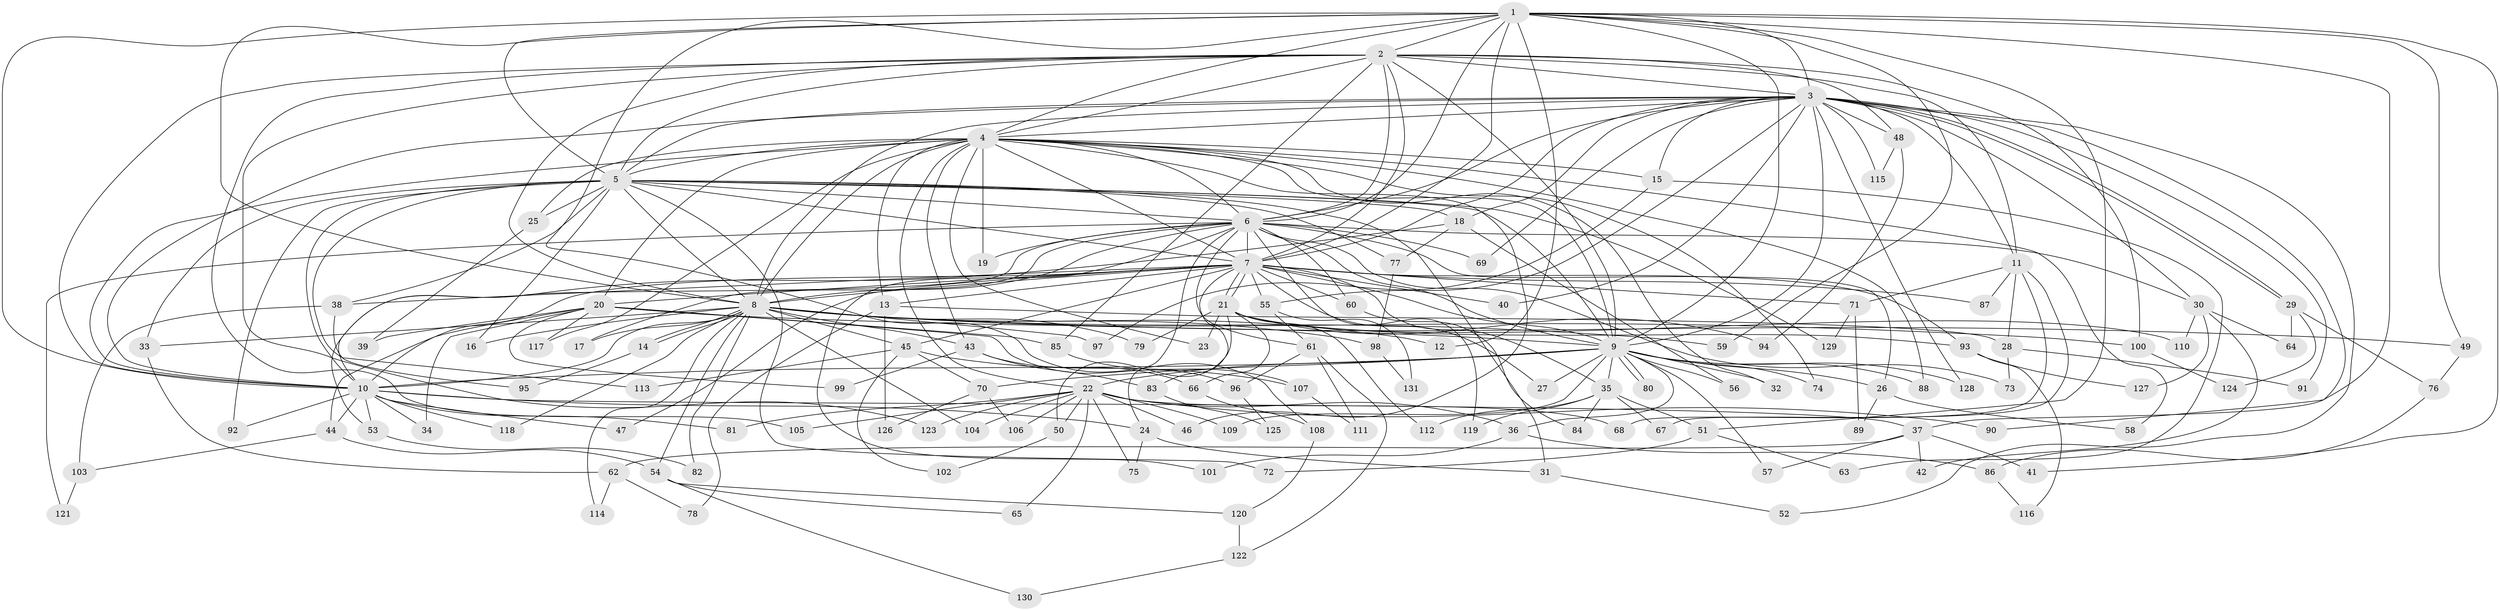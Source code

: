 // coarse degree distribution, {22: 0.05, 5: 0.125, 6: 0.175, 4: 0.2, 2: 0.15, 17: 0.025, 1: 0.025, 13: 0.025, 8: 0.025, 7: 0.05, 3: 0.075, 9: 0.025, 18: 0.025, 12: 0.025}
// Generated by graph-tools (version 1.1) at 2025/36/03/04/25 23:36:21]
// undirected, 131 vertices, 287 edges
graph export_dot {
  node [color=gray90,style=filled];
  1;
  2;
  3;
  4;
  5;
  6;
  7;
  8;
  9;
  10;
  11;
  12;
  13;
  14;
  15;
  16;
  17;
  18;
  19;
  20;
  21;
  22;
  23;
  24;
  25;
  26;
  27;
  28;
  29;
  30;
  31;
  32;
  33;
  34;
  35;
  36;
  37;
  38;
  39;
  40;
  41;
  42;
  43;
  44;
  45;
  46;
  47;
  48;
  49;
  50;
  51;
  52;
  53;
  54;
  55;
  56;
  57;
  58;
  59;
  60;
  61;
  62;
  63;
  64;
  65;
  66;
  67;
  68;
  69;
  70;
  71;
  72;
  73;
  74;
  75;
  76;
  77;
  78;
  79;
  80;
  81;
  82;
  83;
  84;
  85;
  86;
  87;
  88;
  89;
  90;
  91;
  92;
  93;
  94;
  95;
  96;
  97;
  98;
  99;
  100;
  101;
  102;
  103;
  104;
  105;
  106;
  107;
  108;
  109;
  110;
  111;
  112;
  113;
  114;
  115;
  116;
  117;
  118;
  119;
  120;
  121;
  122;
  123;
  124;
  125;
  126;
  127;
  128;
  129;
  130;
  131;
  1 -- 2;
  1 -- 3;
  1 -- 4;
  1 -- 5;
  1 -- 6;
  1 -- 7;
  1 -- 8;
  1 -- 9;
  1 -- 10;
  1 -- 12;
  1 -- 37;
  1 -- 41;
  1 -- 49;
  1 -- 51;
  1 -- 59;
  1 -- 108;
  2 -- 3;
  2 -- 4;
  2 -- 5;
  2 -- 6;
  2 -- 7;
  2 -- 8;
  2 -- 9;
  2 -- 10;
  2 -- 11;
  2 -- 48;
  2 -- 85;
  2 -- 100;
  2 -- 105;
  2 -- 123;
  3 -- 4;
  3 -- 5;
  3 -- 6;
  3 -- 7;
  3 -- 8;
  3 -- 9;
  3 -- 10;
  3 -- 11;
  3 -- 15;
  3 -- 18;
  3 -- 29;
  3 -- 29;
  3 -- 30;
  3 -- 40;
  3 -- 48;
  3 -- 52;
  3 -- 55;
  3 -- 69;
  3 -- 90;
  3 -- 91;
  3 -- 115;
  3 -- 128;
  4 -- 5;
  4 -- 6;
  4 -- 7;
  4 -- 8;
  4 -- 9;
  4 -- 10;
  4 -- 13;
  4 -- 15;
  4 -- 19;
  4 -- 20;
  4 -- 22;
  4 -- 23;
  4 -- 25;
  4 -- 32;
  4 -- 43;
  4 -- 46;
  4 -- 58;
  4 -- 74;
  4 -- 88;
  4 -- 117;
  5 -- 6;
  5 -- 7;
  5 -- 8;
  5 -- 9;
  5 -- 10;
  5 -- 16;
  5 -- 18;
  5 -- 25;
  5 -- 31;
  5 -- 33;
  5 -- 38;
  5 -- 72;
  5 -- 77;
  5 -- 92;
  5 -- 113;
  5 -- 129;
  6 -- 7;
  6 -- 8;
  6 -- 9;
  6 -- 10;
  6 -- 17;
  6 -- 19;
  6 -- 24;
  6 -- 26;
  6 -- 30;
  6 -- 60;
  6 -- 61;
  6 -- 69;
  6 -- 73;
  6 -- 101;
  6 -- 119;
  6 -- 121;
  7 -- 8;
  7 -- 9;
  7 -- 10;
  7 -- 13;
  7 -- 20;
  7 -- 21;
  7 -- 21;
  7 -- 27;
  7 -- 35;
  7 -- 38;
  7 -- 40;
  7 -- 45;
  7 -- 47;
  7 -- 55;
  7 -- 60;
  7 -- 71;
  7 -- 83;
  7 -- 87;
  7 -- 93;
  8 -- 9;
  8 -- 10;
  8 -- 12;
  8 -- 14;
  8 -- 14;
  8 -- 16;
  8 -- 17;
  8 -- 33;
  8 -- 43;
  8 -- 45;
  8 -- 49;
  8 -- 54;
  8 -- 59;
  8 -- 79;
  8 -- 82;
  8 -- 97;
  8 -- 98;
  8 -- 104;
  8 -- 114;
  8 -- 118;
  9 -- 10;
  9 -- 22;
  9 -- 26;
  9 -- 27;
  9 -- 32;
  9 -- 35;
  9 -- 36;
  9 -- 56;
  9 -- 57;
  9 -- 70;
  9 -- 74;
  9 -- 80;
  9 -- 80;
  9 -- 88;
  9 -- 109;
  9 -- 128;
  10 -- 24;
  10 -- 34;
  10 -- 37;
  10 -- 44;
  10 -- 47;
  10 -- 53;
  10 -- 81;
  10 -- 92;
  10 -- 118;
  11 -- 28;
  11 -- 67;
  11 -- 68;
  11 -- 71;
  11 -- 87;
  13 -- 28;
  13 -- 78;
  13 -- 126;
  14 -- 95;
  15 -- 63;
  15 -- 97;
  18 -- 53;
  18 -- 56;
  18 -- 77;
  20 -- 34;
  20 -- 39;
  20 -- 44;
  20 -- 85;
  20 -- 96;
  20 -- 99;
  20 -- 100;
  20 -- 117;
  21 -- 23;
  21 -- 50;
  21 -- 66;
  21 -- 79;
  21 -- 93;
  21 -- 94;
  21 -- 110;
  21 -- 112;
  22 -- 36;
  22 -- 46;
  22 -- 50;
  22 -- 65;
  22 -- 68;
  22 -- 75;
  22 -- 81;
  22 -- 90;
  22 -- 104;
  22 -- 105;
  22 -- 106;
  22 -- 109;
  22 -- 123;
  24 -- 31;
  24 -- 75;
  25 -- 39;
  26 -- 58;
  26 -- 89;
  28 -- 73;
  28 -- 91;
  29 -- 64;
  29 -- 76;
  29 -- 124;
  30 -- 42;
  30 -- 64;
  30 -- 110;
  30 -- 127;
  31 -- 52;
  33 -- 62;
  35 -- 51;
  35 -- 67;
  35 -- 84;
  35 -- 112;
  35 -- 119;
  36 -- 86;
  36 -- 101;
  37 -- 41;
  37 -- 42;
  37 -- 57;
  37 -- 62;
  38 -- 95;
  38 -- 103;
  43 -- 66;
  43 -- 83;
  43 -- 99;
  44 -- 54;
  44 -- 103;
  45 -- 70;
  45 -- 102;
  45 -- 107;
  45 -- 113;
  48 -- 94;
  48 -- 115;
  49 -- 76;
  50 -- 102;
  51 -- 63;
  51 -- 72;
  53 -- 82;
  54 -- 65;
  54 -- 120;
  54 -- 130;
  55 -- 61;
  55 -- 131;
  60 -- 84;
  61 -- 96;
  61 -- 111;
  61 -- 122;
  62 -- 78;
  62 -- 114;
  66 -- 108;
  70 -- 106;
  70 -- 126;
  71 -- 89;
  71 -- 129;
  76 -- 86;
  77 -- 98;
  83 -- 125;
  85 -- 107;
  86 -- 116;
  93 -- 116;
  93 -- 127;
  96 -- 125;
  98 -- 131;
  100 -- 124;
  103 -- 121;
  107 -- 111;
  108 -- 120;
  120 -- 122;
  122 -- 130;
}
